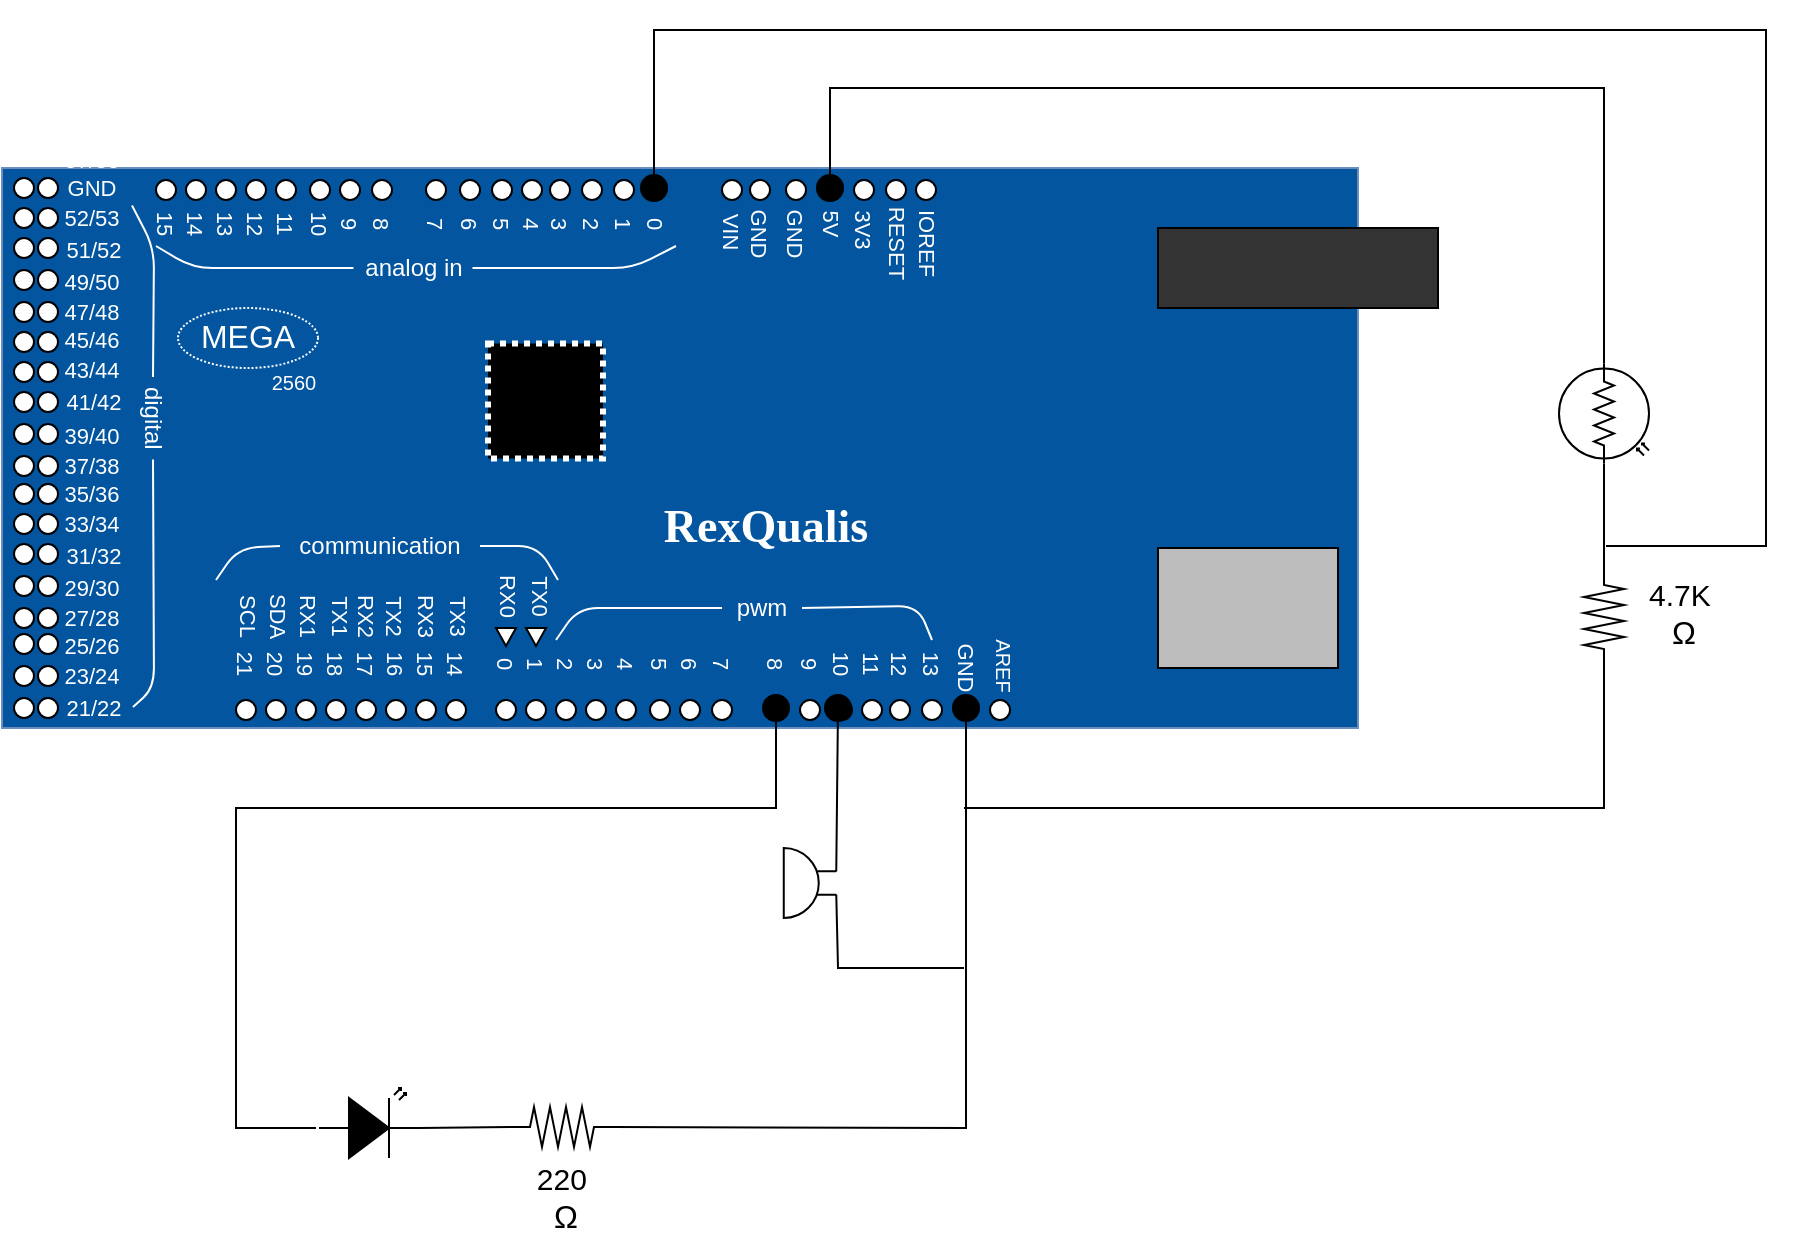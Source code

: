<mxfile version="12.6.5" type="device"><diagram name="Page-1" id="7e0a89b8-554c-2b80-1dc8-d5c74ca68de4"><mxGraphModel dx="1355" dy="1675" grid="1" gridSize="10" guides="1" tooltips="1" connect="1" arrows="1" fold="1" page="1" pageScale="1" pageWidth="1100" pageHeight="850" background="#ffffff" math="0" shadow="0"><root><mxCell id="0"/><mxCell id="1" parent="0"/><mxCell id="HbX-zlZQW4cHkhJX92zw-1" value="" style="rounded=0;whiteSpace=wrap;html=1;fillColor=#02559E;strokeColor=#6c8ebf;movable=1;connectable=0;" parent="1" vertex="1"><mxGeometry x="159" y="80" width="678" height="280" as="geometry"/></mxCell><mxCell id="HbX-zlZQW4cHkhJX92zw-2" value="" style="rounded=0;whiteSpace=wrap;html=1;fillColor=#BDBDBD;" parent="1" vertex="1"><mxGeometry x="737" y="270" width="90" height="60" as="geometry"/></mxCell><mxCell id="HbX-zlZQW4cHkhJX92zw-3" value="" style="rounded=0;whiteSpace=wrap;html=1;fillColor=#333333;" parent="1" vertex="1"><mxGeometry x="737" y="110" width="140" height="40" as="geometry"/></mxCell><mxCell id="HbX-zlZQW4cHkhJX92zw-4" value="" style="ellipse;whiteSpace=wrap;html=1;resizable=0;connectable=0;" parent="1" vertex="1"><mxGeometry x="653" y="346" width="10" height="10" as="geometry"/></mxCell><mxCell id="HbX-zlZQW4cHkhJX92zw-18" value="pwm" style="text;html=1;strokeColor=none;fillColor=none;align=center;verticalAlign=middle;whiteSpace=wrap;rounded=0;fontColor=#FFFFFF;" parent="1" vertex="1"><mxGeometry x="519" y="290" width="40" height="20" as="geometry"/></mxCell><mxCell id="HbX-zlZQW4cHkhJX92zw-19" value="AREF" style="text;html=1;strokeColor=none;fillColor=none;align=center;verticalAlign=middle;whiteSpace=wrap;rounded=0;fontColor=#FFFFFF;fontSize=10;rotation=90;resizable=0;" parent="1" vertex="1"><mxGeometry x="640" y="319" width="40" height="20" as="geometry"/></mxCell><mxCell id="HbX-zlZQW4cHkhJX92zw-13" value="" style="ellipse;whiteSpace=wrap;html=1;resizable=0;connectable=0;" parent="1" vertex="1"><mxGeometry x="636" y="346" width="10" height="10" as="geometry"/></mxCell><mxCell id="HbX-zlZQW4cHkhJX92zw-20" value="GND" style="text;html=1;strokeColor=none;fillColor=none;align=center;verticalAlign=middle;whiteSpace=wrap;rounded=0;fontColor=#FFFFFF;fontSize=11;rotation=90;resizable=0;" parent="1" vertex="1"><mxGeometry x="621" y="320" width="40" height="20" as="geometry"/></mxCell><mxCell id="HbX-zlZQW4cHkhJX92zw-14" value="" style="ellipse;whiteSpace=wrap;html=1;resizable=0;connectable=0;" parent="1" vertex="1"><mxGeometry x="619" y="346" width="10" height="10" as="geometry"/></mxCell><mxCell id="HbX-zlZQW4cHkhJX92zw-21" value="13" style="text;html=1;strokeColor=none;fillColor=none;align=center;verticalAlign=middle;whiteSpace=wrap;rounded=0;fontColor=#FFFFFF;fontSize=11;rotation=90;resizable=0;" parent="1" vertex="1"><mxGeometry x="612.5" y="317.5" width="23" height="20" as="geometry"/></mxCell><mxCell id="HbX-zlZQW4cHkhJX92zw-72" value="" style="ellipse;whiteSpace=wrap;html=1;resizable=0;connectable=0;" parent="1" vertex="1"><mxGeometry x="603" y="346" width="10" height="10" as="geometry"/></mxCell><mxCell id="HbX-zlZQW4cHkhJX92zw-73" value="12" style="text;html=1;strokeColor=none;fillColor=none;align=center;verticalAlign=middle;whiteSpace=wrap;rounded=0;fontColor=#FFFFFF;fontSize=11;rotation=90;resizable=0;" parent="1" vertex="1"><mxGeometry x="596.5" y="317.5" width="23" height="20" as="geometry"/></mxCell><mxCell id="HbX-zlZQW4cHkhJX92zw-74" value="" style="ellipse;whiteSpace=wrap;html=1;resizable=0;connectable=0;" parent="1" vertex="1"><mxGeometry x="589" y="346" width="10" height="10" as="geometry"/></mxCell><mxCell id="HbX-zlZQW4cHkhJX92zw-75" value="11" style="text;html=1;strokeColor=none;fillColor=none;align=center;verticalAlign=middle;whiteSpace=wrap;rounded=0;fontColor=#FFFFFF;fontSize=11;rotation=90;resizable=0;" parent="1" vertex="1"><mxGeometry x="582.5" y="317.5" width="23" height="20" as="geometry"/></mxCell><mxCell id="HbX-zlZQW4cHkhJX92zw-76" value="" style="ellipse;whiteSpace=wrap;html=1;resizable=0;connectable=0;" parent="1" vertex="1"><mxGeometry x="574" y="346" width="10" height="10" as="geometry"/></mxCell><mxCell id="HbX-zlZQW4cHkhJX92zw-77" value="10" style="text;html=1;strokeColor=none;fillColor=none;align=center;verticalAlign=middle;whiteSpace=wrap;rounded=0;fontColor=#FFFFFF;fontSize=11;rotation=90;resizable=0;" parent="1" vertex="1"><mxGeometry x="567.5" y="317.5" width="23" height="20" as="geometry"/></mxCell><mxCell id="HbX-zlZQW4cHkhJX92zw-78" value="" style="ellipse;whiteSpace=wrap;html=1;resizable=0;connectable=0;" parent="1" vertex="1"><mxGeometry x="558" y="346" width="10" height="10" as="geometry"/></mxCell><mxCell id="HbX-zlZQW4cHkhJX92zw-79" value="9" style="text;html=1;strokeColor=none;fillColor=none;align=center;verticalAlign=middle;whiteSpace=wrap;rounded=0;fontColor=#FFFFFF;fontSize=11;rotation=90;resizable=0;" parent="1" vertex="1"><mxGeometry x="551.5" y="317.5" width="23" height="20" as="geometry"/></mxCell><mxCell id="HbX-zlZQW4cHkhJX92zw-80" value="" style="ellipse;whiteSpace=wrap;html=1;resizable=0;connectable=0;" parent="1" vertex="1"><mxGeometry x="541" y="346" width="10" height="10" as="geometry"/></mxCell><mxCell id="HbX-zlZQW4cHkhJX92zw-81" value="8" style="text;html=1;strokeColor=none;fillColor=none;align=center;verticalAlign=middle;whiteSpace=wrap;rounded=0;fontColor=#FFFFFF;fontSize=11;rotation=90;resizable=0;" parent="1" vertex="1"><mxGeometry x="534.5" y="317.5" width="23" height="20" as="geometry"/></mxCell><mxCell id="HbX-zlZQW4cHkhJX92zw-82" value="" style="ellipse;whiteSpace=wrap;html=1;resizable=0;connectable=0;" parent="1" vertex="1"><mxGeometry x="514" y="346" width="10" height="10" as="geometry"/></mxCell><mxCell id="HbX-zlZQW4cHkhJX92zw-83" value="7" style="text;html=1;strokeColor=none;fillColor=none;align=center;verticalAlign=middle;whiteSpace=wrap;rounded=0;fontColor=#FFFFFF;fontSize=11;rotation=90;resizable=0;" parent="1" vertex="1"><mxGeometry x="507.5" y="317.5" width="23" height="20" as="geometry"/></mxCell><mxCell id="HbX-zlZQW4cHkhJX92zw-84" value="" style="ellipse;whiteSpace=wrap;html=1;resizable=0;connectable=0;" parent="1" vertex="1"><mxGeometry x="498" y="346" width="10" height="10" as="geometry"/></mxCell><mxCell id="HbX-zlZQW4cHkhJX92zw-85" value="6" style="text;html=1;strokeColor=none;fillColor=none;align=center;verticalAlign=middle;whiteSpace=wrap;rounded=0;fontColor=#FFFFFF;fontSize=11;rotation=90;resizable=0;" parent="1" vertex="1"><mxGeometry x="491.5" y="317.5" width="23" height="20" as="geometry"/></mxCell><mxCell id="HbX-zlZQW4cHkhJX92zw-86" value="" style="ellipse;whiteSpace=wrap;html=1;resizable=0;connectable=0;" parent="1" vertex="1"><mxGeometry x="483" y="346" width="10" height="10" as="geometry"/></mxCell><mxCell id="HbX-zlZQW4cHkhJX92zw-87" value="5" style="text;html=1;strokeColor=none;fillColor=none;align=center;verticalAlign=middle;whiteSpace=wrap;rounded=0;fontColor=#FFFFFF;fontSize=11;rotation=90;resizable=0;" parent="1" vertex="1"><mxGeometry x="476.5" y="317.5" width="23" height="20" as="geometry"/></mxCell><mxCell id="HbX-zlZQW4cHkhJX92zw-88" value="" style="ellipse;whiteSpace=wrap;html=1;resizable=0;connectable=0;" parent="1" vertex="1"><mxGeometry x="466" y="346" width="10" height="10" as="geometry"/></mxCell><mxCell id="HbX-zlZQW4cHkhJX92zw-89" value="4" style="text;html=1;strokeColor=none;fillColor=none;align=center;verticalAlign=middle;whiteSpace=wrap;rounded=0;fontColor=#FFFFFF;fontSize=11;rotation=90;resizable=0;" parent="1" vertex="1"><mxGeometry x="459.5" y="317.5" width="23" height="20" as="geometry"/></mxCell><mxCell id="HbX-zlZQW4cHkhJX92zw-90" value="" style="ellipse;whiteSpace=wrap;html=1;resizable=0;connectable=0;" parent="1" vertex="1"><mxGeometry x="451" y="346" width="10" height="10" as="geometry"/></mxCell><mxCell id="HbX-zlZQW4cHkhJX92zw-91" value="3" style="text;html=1;strokeColor=none;fillColor=none;align=center;verticalAlign=middle;whiteSpace=wrap;rounded=0;fontColor=#FFFFFF;fontSize=11;rotation=90;resizable=0;" parent="1" vertex="1"><mxGeometry x="444.5" y="317.5" width="23" height="20" as="geometry"/></mxCell><mxCell id="HbX-zlZQW4cHkhJX92zw-92" value="" style="ellipse;whiteSpace=wrap;html=1;resizable=0;connectable=0;" parent="1" vertex="1"><mxGeometry x="436" y="346" width="10" height="10" as="geometry"/></mxCell><mxCell id="HbX-zlZQW4cHkhJX92zw-93" value="2" style="text;html=1;strokeColor=none;fillColor=none;align=center;verticalAlign=middle;whiteSpace=wrap;rounded=0;fontColor=#FFFFFF;fontSize=11;rotation=90;resizable=0;" parent="1" vertex="1"><mxGeometry x="429.5" y="317.5" width="23" height="20" as="geometry"/></mxCell><mxCell id="HbX-zlZQW4cHkhJX92zw-94" value="" style="ellipse;whiteSpace=wrap;html=1;resizable=0;connectable=0;" parent="1" vertex="1"><mxGeometry x="421" y="346" width="10" height="10" as="geometry"/></mxCell><mxCell id="HbX-zlZQW4cHkhJX92zw-95" value="1" style="text;html=1;strokeColor=none;fillColor=none;align=center;verticalAlign=middle;whiteSpace=wrap;rounded=0;fontColor=#FFFFFF;fontSize=11;rotation=90;resizable=0;" parent="1" vertex="1"><mxGeometry x="414.5" y="317.5" width="23" height="20" as="geometry"/></mxCell><mxCell id="HbX-zlZQW4cHkhJX92zw-96" value="" style="ellipse;whiteSpace=wrap;html=1;resizable=0;connectable=0;" parent="1" vertex="1"><mxGeometry x="406" y="346" width="10" height="10" as="geometry"/></mxCell><mxCell id="HbX-zlZQW4cHkhJX92zw-97" value="0" style="text;html=1;strokeColor=none;fillColor=none;align=center;verticalAlign=middle;whiteSpace=wrap;rounded=0;fontColor=#FFFFFF;fontSize=11;rotation=90;resizable=0;" parent="1" vertex="1"><mxGeometry x="399.5" y="317.5" width="23" height="20" as="geometry"/></mxCell><mxCell id="HbX-zlZQW4cHkhJX92zw-98" value="" style="ellipse;whiteSpace=wrap;html=1;resizable=0;connectable=0;" parent="1" vertex="1"><mxGeometry x="381" y="346" width="10" height="10" as="geometry"/></mxCell><mxCell id="HbX-zlZQW4cHkhJX92zw-99" value="14" style="text;html=1;strokeColor=none;fillColor=none;align=center;verticalAlign=middle;whiteSpace=wrap;rounded=0;fontColor=#FFFFFF;fontSize=11;rotation=90;resizable=0;" parent="1" vertex="1"><mxGeometry x="374.5" y="317.5" width="23" height="20" as="geometry"/></mxCell><mxCell id="HbX-zlZQW4cHkhJX92zw-100" value="" style="ellipse;whiteSpace=wrap;html=1;resizable=0;connectable=0;" parent="1" vertex="1"><mxGeometry x="366" y="346" width="10" height="10" as="geometry"/></mxCell><mxCell id="HbX-zlZQW4cHkhJX92zw-101" value="15" style="text;html=1;strokeColor=none;fillColor=none;align=center;verticalAlign=middle;whiteSpace=wrap;rounded=0;fontColor=#FFFFFF;fontSize=11;rotation=90;resizable=0;" parent="1" vertex="1"><mxGeometry x="359.5" y="317.5" width="23" height="20" as="geometry"/></mxCell><mxCell id="HbX-zlZQW4cHkhJX92zw-102" value="" style="ellipse;whiteSpace=wrap;html=1;resizable=0;connectable=0;" parent="1" vertex="1"><mxGeometry x="351" y="346" width="10" height="10" as="geometry"/></mxCell><mxCell id="HbX-zlZQW4cHkhJX92zw-103" value="16" style="text;html=1;strokeColor=none;fillColor=none;align=center;verticalAlign=middle;whiteSpace=wrap;rounded=0;fontColor=#FFFFFF;fontSize=11;rotation=90;resizable=0;" parent="1" vertex="1"><mxGeometry x="344.5" y="317.5" width="23" height="20" as="geometry"/></mxCell><mxCell id="HbX-zlZQW4cHkhJX92zw-104" value="" style="ellipse;whiteSpace=wrap;html=1;resizable=0;connectable=0;" parent="1" vertex="1"><mxGeometry x="336" y="346" width="10" height="10" as="geometry"/></mxCell><mxCell id="HbX-zlZQW4cHkhJX92zw-105" value="17" style="text;html=1;strokeColor=none;fillColor=none;align=center;verticalAlign=middle;whiteSpace=wrap;rounded=0;fontColor=#FFFFFF;fontSize=11;rotation=90;resizable=0;" parent="1" vertex="1"><mxGeometry x="329.5" y="317.5" width="23" height="20" as="geometry"/></mxCell><mxCell id="HbX-zlZQW4cHkhJX92zw-106" value="" style="ellipse;whiteSpace=wrap;html=1;resizable=0;connectable=0;" parent="1" vertex="1"><mxGeometry x="321" y="346" width="10" height="10" as="geometry"/></mxCell><mxCell id="HbX-zlZQW4cHkhJX92zw-107" value="18" style="text;html=1;strokeColor=none;fillColor=none;align=center;verticalAlign=middle;whiteSpace=wrap;rounded=0;fontColor=#FFFFFF;fontSize=11;rotation=90;resizable=0;" parent="1" vertex="1"><mxGeometry x="314.5" y="317.5" width="23" height="20" as="geometry"/></mxCell><mxCell id="HbX-zlZQW4cHkhJX92zw-108" value="" style="ellipse;whiteSpace=wrap;html=1;resizable=0;connectable=0;" parent="1" vertex="1"><mxGeometry x="306" y="346" width="10" height="10" as="geometry"/></mxCell><mxCell id="HbX-zlZQW4cHkhJX92zw-109" value="19" style="text;html=1;strokeColor=none;fillColor=none;align=center;verticalAlign=middle;whiteSpace=wrap;rounded=0;fontColor=#FFFFFF;fontSize=11;rotation=90;resizable=0;" parent="1" vertex="1"><mxGeometry x="299.5" y="317.5" width="23" height="20" as="geometry"/></mxCell><mxCell id="HbX-zlZQW4cHkhJX92zw-110" value="" style="ellipse;whiteSpace=wrap;html=1;resizable=0;connectable=0;" parent="1" vertex="1"><mxGeometry x="291" y="346" width="10" height="10" as="geometry"/></mxCell><mxCell id="HbX-zlZQW4cHkhJX92zw-111" value="20" style="text;html=1;strokeColor=none;fillColor=none;align=center;verticalAlign=middle;whiteSpace=wrap;rounded=0;fontColor=#FFFFFF;fontSize=11;rotation=90;resizable=0;" parent="1" vertex="1"><mxGeometry x="284.5" y="317.5" width="23" height="20" as="geometry"/></mxCell><mxCell id="HbX-zlZQW4cHkhJX92zw-112" value="" style="ellipse;whiteSpace=wrap;html=1;resizable=0;connectable=0;" parent="1" vertex="1"><mxGeometry x="276" y="346" width="10" height="10" as="geometry"/></mxCell><mxCell id="HbX-zlZQW4cHkhJX92zw-113" value="21" style="text;html=1;strokeColor=none;fillColor=none;align=center;verticalAlign=middle;whiteSpace=wrap;rounded=0;fontColor=#FFFFFF;fontSize=11;rotation=90;resizable=0;" parent="1" vertex="1"><mxGeometry x="269.5" y="317.5" width="23" height="20" as="geometry"/></mxCell><mxCell id="HbX-zlZQW4cHkhJX92zw-114" value="" style="ellipse;whiteSpace=wrap;html=1;resizable=0;connectable=0;" parent="1" vertex="1"><mxGeometry x="165" y="300" width="10" height="10" as="geometry"/></mxCell><mxCell id="HbX-zlZQW4cHkhJX92zw-115" value="21/22" style="text;html=1;strokeColor=none;fillColor=none;align=center;verticalAlign=middle;whiteSpace=wrap;rounded=0;fontColor=#FFFFFF;fontSize=11;rotation=0;resizable=1;" parent="1" vertex="1"><mxGeometry x="184.5" y="339.5" width="40" height="20" as="geometry"/></mxCell><mxCell id="HbX-zlZQW4cHkhJX92zw-116" value="" style="ellipse;whiteSpace=wrap;html=1;resizable=0;connectable=0;" parent="1" vertex="1"><mxGeometry x="165" y="284" width="10" height="10" as="geometry"/></mxCell><mxCell id="HbX-zlZQW4cHkhJX92zw-117" value="23/24" style="text;html=1;strokeColor=none;fillColor=none;align=center;verticalAlign=middle;whiteSpace=wrap;rounded=0;fontColor=#FFFFFF;fontSize=11;rotation=0;resizable=0;direction=north;" parent="1" vertex="1"><mxGeometry x="184" y="322" width="40" height="23" as="geometry"/></mxCell><mxCell id="HbX-zlZQW4cHkhJX92zw-118" value="" style="ellipse;whiteSpace=wrap;html=1;resizable=0;connectable=0;" parent="1" vertex="1"><mxGeometry x="165" y="268" width="10" height="10" as="geometry"/></mxCell><mxCell id="HbX-zlZQW4cHkhJX92zw-119" value="25/26" style="text;html=1;strokeColor=none;fillColor=none;align=center;verticalAlign=middle;whiteSpace=wrap;rounded=0;fontColor=#FFFFFF;fontSize=11;rotation=0;resizable=0;" parent="1" vertex="1"><mxGeometry x="183.5" y="308.5" width="40" height="20" as="geometry"/></mxCell><mxCell id="HbX-zlZQW4cHkhJX92zw-120" value="" style="ellipse;whiteSpace=wrap;html=1;resizable=0;connectable=0;" parent="1" vertex="1"><mxGeometry x="165" y="253" width="10" height="10" as="geometry"/></mxCell><mxCell id="HbX-zlZQW4cHkhJX92zw-121" value="27/28" style="text;html=1;strokeColor=none;fillColor=none;align=center;verticalAlign=middle;whiteSpace=wrap;rounded=0;fontColor=#FFFFFF;fontSize=11;rotation=0;resizable=1;" parent="1" vertex="1"><mxGeometry x="183.5" y="294.5" width="40" height="20" as="geometry"/></mxCell><mxCell id="HbX-zlZQW4cHkhJX92zw-122" value="" style="ellipse;whiteSpace=wrap;html=1;resizable=0;connectable=0;" parent="1" vertex="1"><mxGeometry x="165" y="238" width="10" height="10" as="geometry"/></mxCell><mxCell id="HbX-zlZQW4cHkhJX92zw-123" value="29/30" style="text;html=1;strokeColor=none;fillColor=none;align=center;verticalAlign=middle;whiteSpace=wrap;rounded=0;fontColor=#FFFFFF;fontSize=11;rotation=0;resizable=0;" parent="1" vertex="1"><mxGeometry x="183.5" y="279.5" width="40" height="20" as="geometry"/></mxCell><mxCell id="HbX-zlZQW4cHkhJX92zw-126" value="" style="ellipse;whiteSpace=wrap;html=1;resizable=0;connectable=0;" parent="1" vertex="1"><mxGeometry x="177" y="300" width="10" height="10" as="geometry"/></mxCell><mxCell id="HbX-zlZQW4cHkhJX92zw-127" value="" style="ellipse;whiteSpace=wrap;html=1;resizable=0;connectable=0;" parent="1" vertex="1"><mxGeometry x="177" y="284" width="10" height="10" as="geometry"/></mxCell><mxCell id="HbX-zlZQW4cHkhJX92zw-128" value="" style="ellipse;whiteSpace=wrap;html=1;resizable=0;connectable=0;" parent="1" vertex="1"><mxGeometry x="177" y="268" width="10" height="10" as="geometry"/></mxCell><mxCell id="HbX-zlZQW4cHkhJX92zw-129" value="" style="ellipse;whiteSpace=wrap;html=1;resizable=0;connectable=0;" parent="1" vertex="1"><mxGeometry x="177" y="253" width="10" height="10" as="geometry"/></mxCell><mxCell id="HbX-zlZQW4cHkhJX92zw-130" value="" style="ellipse;whiteSpace=wrap;html=1;resizable=0;connectable=0;" parent="1" vertex="1"><mxGeometry x="177" y="238" width="10" height="10" as="geometry"/></mxCell><mxCell id="HbX-zlZQW4cHkhJX92zw-131" value="" style="ellipse;whiteSpace=wrap;html=1;resizable=0;connectable=0;" parent="1" vertex="1"><mxGeometry x="165" y="224" width="10" height="10" as="geometry"/></mxCell><mxCell id="HbX-zlZQW4cHkhJX92zw-132" value="" style="ellipse;whiteSpace=wrap;html=1;resizable=0;connectable=0;" parent="1" vertex="1"><mxGeometry x="165" y="208" width="10" height="10" as="geometry"/></mxCell><mxCell id="HbX-zlZQW4cHkhJX92zw-133" value="" style="ellipse;whiteSpace=wrap;html=1;resizable=0;connectable=0;" parent="1" vertex="1"><mxGeometry x="165" y="192" width="10" height="10" as="geometry"/></mxCell><mxCell id="HbX-zlZQW4cHkhJX92zw-134" value="" style="ellipse;whiteSpace=wrap;html=1;resizable=0;connectable=0;" parent="1" vertex="1"><mxGeometry x="165" y="177" width="10" height="10" as="geometry"/></mxCell><mxCell id="HbX-zlZQW4cHkhJX92zw-135" value="" style="ellipse;whiteSpace=wrap;html=1;resizable=0;connectable=0;" parent="1" vertex="1"><mxGeometry x="165" y="162" width="10" height="10" as="geometry"/></mxCell><mxCell id="HbX-zlZQW4cHkhJX92zw-136" value="" style="ellipse;whiteSpace=wrap;html=1;resizable=0;connectable=0;" parent="1" vertex="1"><mxGeometry x="177" y="224" width="10" height="10" as="geometry"/></mxCell><mxCell id="HbX-zlZQW4cHkhJX92zw-137" value="" style="ellipse;whiteSpace=wrap;html=1;resizable=0;connectable=0;" parent="1" vertex="1"><mxGeometry x="177" y="208" width="10" height="10" as="geometry"/></mxCell><mxCell id="HbX-zlZQW4cHkhJX92zw-138" value="" style="ellipse;whiteSpace=wrap;html=1;resizable=0;connectable=0;" parent="1" vertex="1"><mxGeometry x="177" y="192" width="10" height="10" as="geometry"/></mxCell><mxCell id="HbX-zlZQW4cHkhJX92zw-139" value="" style="ellipse;whiteSpace=wrap;html=1;resizable=0;connectable=0;" parent="1" vertex="1"><mxGeometry x="177" y="177" width="10" height="10" as="geometry"/></mxCell><mxCell id="HbX-zlZQW4cHkhJX92zw-140" value="" style="ellipse;whiteSpace=wrap;html=1;resizable=0;connectable=0;" parent="1" vertex="1"><mxGeometry x="177" y="162" width="10" height="10" as="geometry"/></mxCell><mxCell id="HbX-zlZQW4cHkhJX92zw-141" value="" style="ellipse;whiteSpace=wrap;html=1;resizable=0;connectable=0;" parent="1" vertex="1"><mxGeometry x="165" y="147" width="10" height="10" as="geometry"/></mxCell><mxCell id="HbX-zlZQW4cHkhJX92zw-142" value="" style="ellipse;whiteSpace=wrap;html=1;resizable=0;connectable=0;" parent="1" vertex="1"><mxGeometry x="165" y="131" width="10" height="10" as="geometry"/></mxCell><mxCell id="HbX-zlZQW4cHkhJX92zw-143" value="" style="ellipse;whiteSpace=wrap;html=1;resizable=0;connectable=0;" parent="1" vertex="1"><mxGeometry x="165" y="115" width="10" height="10" as="geometry"/></mxCell><mxCell id="HbX-zlZQW4cHkhJX92zw-144" value="" style="ellipse;whiteSpace=wrap;html=1;resizable=0;connectable=0;" parent="1" vertex="1"><mxGeometry x="165" y="100" width="10" height="10" as="geometry"/></mxCell><mxCell id="HbX-zlZQW4cHkhJX92zw-145" value="" style="ellipse;whiteSpace=wrap;html=1;resizable=0;connectable=0;" parent="1" vertex="1"><mxGeometry x="165" y="85" width="10" height="10" as="geometry"/></mxCell><mxCell id="HbX-zlZQW4cHkhJX92zw-146" value="" style="ellipse;whiteSpace=wrap;html=1;resizable=0;connectable=0;" parent="1" vertex="1"><mxGeometry x="177" y="147" width="10" height="10" as="geometry"/></mxCell><mxCell id="HbX-zlZQW4cHkhJX92zw-147" value="" style="ellipse;whiteSpace=wrap;html=1;resizable=0;connectable=0;" parent="1" vertex="1"><mxGeometry x="177" y="131" width="10" height="10" as="geometry"/></mxCell><mxCell id="HbX-zlZQW4cHkhJX92zw-148" value="" style="ellipse;whiteSpace=wrap;html=1;resizable=0;connectable=0;" parent="1" vertex="1"><mxGeometry x="177" y="115" width="10" height="10" as="geometry"/></mxCell><mxCell id="HbX-zlZQW4cHkhJX92zw-149" value="" style="ellipse;whiteSpace=wrap;html=1;resizable=0;connectable=0;" parent="1" vertex="1"><mxGeometry x="177" y="100" width="10" height="10" as="geometry"/></mxCell><mxCell id="HbX-zlZQW4cHkhJX92zw-150" value="" style="ellipse;whiteSpace=wrap;html=1;resizable=0;connectable=0;" parent="1" vertex="1"><mxGeometry x="177" y="85" width="10" height="10" as="geometry"/></mxCell><mxCell id="HbX-zlZQW4cHkhJX92zw-151" value="" style="ellipse;whiteSpace=wrap;html=1;resizable=0;connectable=0;" parent="1" vertex="1"><mxGeometry x="165" y="345" width="10" height="10" as="geometry"/></mxCell><mxCell id="HbX-zlZQW4cHkhJX92zw-152" value="" style="ellipse;whiteSpace=wrap;html=1;resizable=0;connectable=0;" parent="1" vertex="1"><mxGeometry x="165" y="329" width="10" height="10" as="geometry"/></mxCell><mxCell id="HbX-zlZQW4cHkhJX92zw-153" value="" style="ellipse;whiteSpace=wrap;html=1;resizable=0;connectable=0;" parent="1" vertex="1"><mxGeometry x="165" y="313" width="10" height="10" as="geometry"/></mxCell><mxCell id="HbX-zlZQW4cHkhJX92zw-154" value="" style="ellipse;whiteSpace=wrap;html=1;resizable=0;connectable=0;" parent="1" vertex="1"><mxGeometry x="177" y="345" width="10" height="10" as="geometry"/></mxCell><mxCell id="HbX-zlZQW4cHkhJX92zw-155" value="" style="ellipse;whiteSpace=wrap;html=1;resizable=0;connectable=0;" parent="1" vertex="1"><mxGeometry x="177" y="329" width="10" height="10" as="geometry"/></mxCell><mxCell id="HbX-zlZQW4cHkhJX92zw-156" value="" style="ellipse;whiteSpace=wrap;html=1;resizable=0;connectable=0;" parent="1" vertex="1"><mxGeometry x="177" y="313" width="10" height="10" as="geometry"/></mxCell><mxCell id="HbX-zlZQW4cHkhJX92zw-157" value="31/32" style="text;html=1;strokeColor=none;fillColor=none;align=center;verticalAlign=middle;whiteSpace=wrap;rounded=0;fontColor=#FFFFFF;fontSize=11;rotation=0;resizable=1;" parent="1" vertex="1"><mxGeometry x="184.5" y="263.5" width="40" height="20" as="geometry"/></mxCell><mxCell id="HbX-zlZQW4cHkhJX92zw-158" value="33/34" style="text;html=1;strokeColor=none;fillColor=none;align=center;verticalAlign=middle;whiteSpace=wrap;rounded=0;fontColor=#FFFFFF;fontSize=11;rotation=0;resizable=0;direction=north;" parent="1" vertex="1"><mxGeometry x="184" y="246" width="40" height="23" as="geometry"/></mxCell><mxCell id="HbX-zlZQW4cHkhJX92zw-159" value="35/36" style="text;html=1;strokeColor=none;fillColor=none;align=center;verticalAlign=middle;whiteSpace=wrap;rounded=0;fontColor=#FFFFFF;fontSize=11;rotation=0;resizable=0;" parent="1" vertex="1"><mxGeometry x="183.5" y="232.5" width="40" height="20" as="geometry"/></mxCell><mxCell id="HbX-zlZQW4cHkhJX92zw-160" value="37/38" style="text;html=1;strokeColor=none;fillColor=none;align=center;verticalAlign=middle;whiteSpace=wrap;rounded=0;fontColor=#FFFFFF;fontSize=11;rotation=0;resizable=1;" parent="1" vertex="1"><mxGeometry x="183.5" y="218.5" width="40" height="20" as="geometry"/></mxCell><mxCell id="HbX-zlZQW4cHkhJX92zw-161" value="39/40" style="text;html=1;strokeColor=none;fillColor=none;align=center;verticalAlign=middle;whiteSpace=wrap;rounded=0;fontColor=#FFFFFF;fontSize=11;rotation=0;resizable=0;" parent="1" vertex="1"><mxGeometry x="183.5" y="203.5" width="40" height="20" as="geometry"/></mxCell><mxCell id="HbX-zlZQW4cHkhJX92zw-162" value="41/42" style="text;html=1;strokeColor=none;fillColor=none;align=center;verticalAlign=middle;whiteSpace=wrap;rounded=0;fontColor=#FFFFFF;fontSize=11;rotation=0;resizable=1;" parent="1" vertex="1"><mxGeometry x="184.5" y="186.5" width="40" height="20" as="geometry"/></mxCell><mxCell id="HbX-zlZQW4cHkhJX92zw-163" value="43/44" style="text;html=1;strokeColor=none;fillColor=none;align=center;verticalAlign=middle;whiteSpace=wrap;rounded=0;fontColor=#FFFFFF;fontSize=11;rotation=0;resizable=0;direction=north;" parent="1" vertex="1"><mxGeometry x="184" y="169" width="40" height="23" as="geometry"/></mxCell><mxCell id="HbX-zlZQW4cHkhJX92zw-164" value="45/46" style="text;html=1;strokeColor=none;fillColor=none;align=center;verticalAlign=middle;whiteSpace=wrap;rounded=0;fontColor=#FFFFFF;fontSize=11;rotation=0;resizable=0;" parent="1" vertex="1"><mxGeometry x="183.5" y="155.5" width="40" height="20" as="geometry"/></mxCell><mxCell id="HbX-zlZQW4cHkhJX92zw-165" value="47/48" style="text;html=1;strokeColor=none;fillColor=none;align=center;verticalAlign=middle;whiteSpace=wrap;rounded=0;fontColor=#FFFFFF;fontSize=11;rotation=0;resizable=1;" parent="1" vertex="1"><mxGeometry x="183.5" y="141.5" width="40" height="20" as="geometry"/></mxCell><mxCell id="HbX-zlZQW4cHkhJX92zw-166" value="49/50" style="text;html=1;strokeColor=none;fillColor=none;align=center;verticalAlign=middle;whiteSpace=wrap;rounded=0;fontColor=#FFFFFF;fontSize=11;rotation=0;resizable=0;" parent="1" vertex="1"><mxGeometry x="183.5" y="126.5" width="40" height="20" as="geometry"/></mxCell><mxCell id="HbX-zlZQW4cHkhJX92zw-167" value="51/52" style="text;html=1;strokeColor=none;fillColor=none;align=center;verticalAlign=middle;whiteSpace=wrap;rounded=0;fontColor=#FFFFFF;fontSize=11;rotation=0;resizable=1;" parent="1" vertex="1"><mxGeometry x="184.5" y="110.5" width="40" height="20" as="geometry"/></mxCell><mxCell id="HbX-zlZQW4cHkhJX92zw-168" value="52/53" style="text;html=1;strokeColor=none;fillColor=none;align=center;verticalAlign=middle;whiteSpace=wrap;rounded=0;fontColor=#FFFFFF;fontSize=11;rotation=0;resizable=0;direction=north;" parent="1" vertex="1"><mxGeometry x="184" y="93" width="40" height="23" as="geometry"/></mxCell><mxCell id="HbX-zlZQW4cHkhJX92zw-169" value="GND" style="text;html=1;strokeColor=none;fillColor=none;align=center;verticalAlign=middle;whiteSpace=wrap;rounded=0;fontColor=#FFFFFF;fontSize=11;rotation=0;resizable=0;" parent="1" vertex="1"><mxGeometry x="183.5" y="79.5" width="40" height="20" as="geometry"/></mxCell><mxCell id="HbX-zlZQW4cHkhJX92zw-170" value="37/38" style="text;html=1;strokeColor=none;fillColor=none;align=center;verticalAlign=middle;whiteSpace=wrap;rounded=0;fontColor=#FFFFFF;fontSize=11;rotation=0;resizable=1;" parent="1" vertex="1"><mxGeometry x="183.5" y="65.5" width="40" height="20" as="geometry"/></mxCell><mxCell id="HbX-zlZQW4cHkhJX92zw-172" value="" style="ellipse;whiteSpace=wrap;html=1;resizable=0;connectable=0;" parent="1" vertex="1"><mxGeometry x="449" y="86" width="10" height="10" as="geometry"/></mxCell><mxCell id="HbX-zlZQW4cHkhJX92zw-173" value="2" style="text;html=1;strokeColor=none;fillColor=none;align=center;verticalAlign=middle;whiteSpace=wrap;rounded=0;fontColor=#FFFFFF;fontSize=11;rotation=90;resizable=0;connectable=0;" parent="1" vertex="1"><mxGeometry x="442.5" y="97.5" width="23" height="20" as="geometry"/></mxCell><mxCell id="HbX-zlZQW4cHkhJX92zw-174" value="" style="ellipse;whiteSpace=wrap;html=1;resizable=0;connectable=0;" parent="1" vertex="1"><mxGeometry x="433" y="86" width="10" height="10" as="geometry"/></mxCell><mxCell id="HbX-zlZQW4cHkhJX92zw-175" value="3" style="text;html=1;strokeColor=none;fillColor=none;align=center;verticalAlign=middle;whiteSpace=wrap;rounded=0;fontColor=#FFFFFF;fontSize=11;rotation=90;resizable=0;connectable=0;" parent="1" vertex="1"><mxGeometry x="426.5" y="97.5" width="23" height="20" as="geometry"/></mxCell><mxCell id="HbX-zlZQW4cHkhJX92zw-176" value="" style="ellipse;whiteSpace=wrap;html=1;resizable=0;connectable=0;" parent="1" vertex="1"><mxGeometry x="419" y="86" width="10" height="10" as="geometry"/></mxCell><mxCell id="HbX-zlZQW4cHkhJX92zw-177" value="4" style="text;html=1;strokeColor=none;fillColor=none;align=center;verticalAlign=middle;whiteSpace=wrap;rounded=0;fontColor=#FFFFFF;fontSize=11;rotation=90;resizable=0;connectable=0;" parent="1" vertex="1"><mxGeometry x="412.5" y="97.5" width="23" height="20" as="geometry"/></mxCell><mxCell id="HbX-zlZQW4cHkhJX92zw-178" value="" style="ellipse;whiteSpace=wrap;html=1;resizable=0;connectable=0;" parent="1" vertex="1"><mxGeometry x="404" y="86" width="10" height="10" as="geometry"/></mxCell><mxCell id="HbX-zlZQW4cHkhJX92zw-179" value="5" style="text;html=1;strokeColor=none;fillColor=none;align=center;verticalAlign=middle;whiteSpace=wrap;rounded=0;fontColor=#FFFFFF;fontSize=11;rotation=90;resizable=0;connectable=0;" parent="1" vertex="1"><mxGeometry x="397.5" y="97.5" width="23" height="20" as="geometry"/></mxCell><mxCell id="HbX-zlZQW4cHkhJX92zw-180" value="" style="ellipse;whiteSpace=wrap;html=1;resizable=0;connectable=0;" parent="1" vertex="1"><mxGeometry x="388" y="86" width="10" height="10" as="geometry"/></mxCell><mxCell id="HbX-zlZQW4cHkhJX92zw-181" value="6" style="text;html=1;strokeColor=none;fillColor=none;align=center;verticalAlign=middle;whiteSpace=wrap;rounded=0;fontColor=#FFFFFF;fontSize=11;rotation=90;resizable=0;connectable=0;" parent="1" vertex="1"><mxGeometry x="381.5" y="97.5" width="23" height="20" as="geometry"/></mxCell><mxCell id="HbX-zlZQW4cHkhJX92zw-182" value="" style="ellipse;whiteSpace=wrap;html=1;resizable=0;connectable=0;" parent="1" vertex="1"><mxGeometry x="371" y="86" width="10" height="10" as="geometry"/></mxCell><mxCell id="HbX-zlZQW4cHkhJX92zw-183" value="7" style="text;html=1;strokeColor=none;fillColor=none;align=center;verticalAlign=middle;whiteSpace=wrap;rounded=0;fontColor=#FFFFFF;fontSize=11;rotation=90;resizable=0;connectable=0;" parent="1" vertex="1"><mxGeometry x="364.5" y="97.5" width="23" height="20" as="geometry"/></mxCell><mxCell id="HbX-zlZQW4cHkhJX92zw-184" value="" style="ellipse;whiteSpace=wrap;html=1;resizable=0;connectable=0;" parent="1" vertex="1"><mxGeometry x="344" y="86" width="10" height="10" as="geometry"/></mxCell><mxCell id="HbX-zlZQW4cHkhJX92zw-185" value="8" style="text;html=1;strokeColor=none;fillColor=none;align=center;verticalAlign=middle;whiteSpace=wrap;rounded=0;fontColor=#FFFFFF;fontSize=11;rotation=90;resizable=0;connectable=0;" parent="1" vertex="1"><mxGeometry x="337.5" y="97.5" width="23" height="20" as="geometry"/></mxCell><mxCell id="HbX-zlZQW4cHkhJX92zw-186" value="" style="ellipse;whiteSpace=wrap;html=1;resizable=0;connectable=0;" parent="1" vertex="1"><mxGeometry x="328" y="86" width="10" height="10" as="geometry"/></mxCell><mxCell id="HbX-zlZQW4cHkhJX92zw-187" value="9" style="text;html=1;strokeColor=none;fillColor=none;align=center;verticalAlign=middle;whiteSpace=wrap;rounded=0;fontColor=#FFFFFF;fontSize=11;rotation=90;resizable=0;connectable=0;" parent="1" vertex="1"><mxGeometry x="321.5" y="97.5" width="23" height="20" as="geometry"/></mxCell><mxCell id="HbX-zlZQW4cHkhJX92zw-188" value="" style="ellipse;whiteSpace=wrap;html=1;resizable=0;connectable=0;" parent="1" vertex="1"><mxGeometry x="313" y="86" width="10" height="10" as="geometry"/></mxCell><mxCell id="HbX-zlZQW4cHkhJX92zw-189" value="10" style="text;html=1;strokeColor=none;fillColor=none;align=center;verticalAlign=middle;whiteSpace=wrap;rounded=0;fontColor=#FFFFFF;fontSize=11;rotation=90;resizable=0;connectable=0;" parent="1" vertex="1"><mxGeometry x="306.5" y="97.5" width="23" height="20" as="geometry"/></mxCell><mxCell id="HbX-zlZQW4cHkhJX92zw-190" value="" style="ellipse;whiteSpace=wrap;html=1;resizable=0;connectable=0;" parent="1" vertex="1"><mxGeometry x="296" y="86" width="10" height="10" as="geometry"/></mxCell><mxCell id="HbX-zlZQW4cHkhJX92zw-191" value="11" style="text;html=1;strokeColor=none;fillColor=none;align=center;verticalAlign=middle;whiteSpace=wrap;rounded=0;fontColor=#FFFFFF;fontSize=11;rotation=90;resizable=0;connectable=0;" parent="1" vertex="1"><mxGeometry x="289.5" y="97.5" width="23" height="20" as="geometry"/></mxCell><mxCell id="HbX-zlZQW4cHkhJX92zw-192" value="" style="ellipse;whiteSpace=wrap;html=1;resizable=0;connectable=0;" parent="1" vertex="1"><mxGeometry x="281" y="86" width="10" height="10" as="geometry"/></mxCell><mxCell id="HbX-zlZQW4cHkhJX92zw-193" value="12" style="text;html=1;strokeColor=none;fillColor=none;align=center;verticalAlign=middle;whiteSpace=wrap;rounded=0;fontColor=#FFFFFF;fontSize=11;rotation=90;resizable=0;connectable=0;" parent="1" vertex="1"><mxGeometry x="274.5" y="97.5" width="23" height="20" as="geometry"/></mxCell><mxCell id="HbX-zlZQW4cHkhJX92zw-194" value="" style="ellipse;whiteSpace=wrap;html=1;resizable=0;connectable=0;" parent="1" vertex="1"><mxGeometry x="266" y="86" width="10" height="10" as="geometry"/></mxCell><mxCell id="HbX-zlZQW4cHkhJX92zw-195" value="13" style="text;html=1;strokeColor=none;fillColor=none;align=center;verticalAlign=middle;whiteSpace=wrap;rounded=0;fontColor=#FFFFFF;fontSize=11;rotation=90;resizable=0;connectable=0;" parent="1" vertex="1"><mxGeometry x="259.5" y="97.5" width="23" height="20" as="geometry"/></mxCell><mxCell id="HbX-zlZQW4cHkhJX92zw-196" value="" style="ellipse;whiteSpace=wrap;html=1;resizable=0;connectable=0;" parent="1" vertex="1"><mxGeometry x="251" y="86" width="10" height="10" as="geometry"/></mxCell><mxCell id="HbX-zlZQW4cHkhJX92zw-197" value="14" style="text;html=1;strokeColor=none;fillColor=none;align=center;verticalAlign=middle;whiteSpace=wrap;rounded=0;fontColor=#FFFFFF;fontSize=11;rotation=90;resizable=0;connectable=0;" parent="1" vertex="1"><mxGeometry x="244.5" y="97.5" width="23" height="20" as="geometry"/></mxCell><mxCell id="HbX-zlZQW4cHkhJX92zw-198" value="" style="ellipse;whiteSpace=wrap;html=1;resizable=0;connectable=0;" parent="1" vertex="1"><mxGeometry x="236" y="86" width="10" height="10" as="geometry"/></mxCell><mxCell id="HbX-zlZQW4cHkhJX92zw-199" value="15" style="text;html=1;strokeColor=none;fillColor=none;align=center;verticalAlign=middle;whiteSpace=wrap;rounded=0;fontColor=#FFFFFF;fontSize=11;rotation=90;resizable=0;connectable=0;" parent="1" vertex="1"><mxGeometry x="229.5" y="97.5" width="23" height="20" as="geometry"/></mxCell><mxCell id="HbX-zlZQW4cHkhJX92zw-200" value="" style="ellipse;whiteSpace=wrap;html=1;resizable=0;connectable=0;" parent="1" vertex="1"><mxGeometry x="481" y="86" width="10" height="10" as="geometry"/></mxCell><mxCell id="HbX-zlZQW4cHkhJX92zw-201" value="0" style="text;html=1;strokeColor=none;fillColor=none;align=center;verticalAlign=middle;whiteSpace=wrap;rounded=0;fontColor=#FFFFFF;fontSize=11;rotation=90;resizable=0;connectable=0;" parent="1" vertex="1"><mxGeometry x="474.5" y="97.5" width="23" height="20" as="geometry"/></mxCell><mxCell id="HbX-zlZQW4cHkhJX92zw-202" value="" style="ellipse;whiteSpace=wrap;html=1;resizable=0;connectable=0;" parent="1" vertex="1"><mxGeometry x="465" y="86" width="10" height="10" as="geometry"/></mxCell><mxCell id="HbX-zlZQW4cHkhJX92zw-203" value="1" style="text;html=1;strokeColor=none;fillColor=none;align=center;verticalAlign=middle;whiteSpace=wrap;rounded=0;fontColor=#FFFFFF;fontSize=11;rotation=90;resizable=0;connectable=0;" parent="1" vertex="1"><mxGeometry x="458.5" y="97.5" width="23" height="20" as="geometry"/></mxCell><mxCell id="HbX-zlZQW4cHkhJX92zw-204" value="" style="endArrow=none;html=1;fontSize=10;fontColor=#FFFFFF;strokeColor=#FFFFFF;exitX=1;exitY=0.5;exitDx=0;exitDy=0;" parent="1" source="HbX-zlZQW4cHkhJX92zw-18" edge="1"><mxGeometry width="50" height="50" relative="1" as="geometry"><mxPoint x="603" y="298.5" as="sourcePoint"/><mxPoint x="624" y="316" as="targetPoint"/><Array as="points"><mxPoint x="617" y="299"/></Array></mxGeometry></mxCell><mxCell id="HbX-zlZQW4cHkhJX92zw-205" value="" style="endArrow=none;html=1;strokeColor=#FFFFFF;fontSize=10;fontColor=#FFFFFF;exitX=0;exitY=0;exitDx=0;exitDy=0;entryX=0;entryY=0.5;entryDx=0;entryDy=0;" parent="1" source="HbX-zlZQW4cHkhJX92zw-95" target="HbX-zlZQW4cHkhJX92zw-18" edge="1"><mxGeometry width="50" height="50" relative="1" as="geometry"><mxPoint x="497" y="320" as="sourcePoint"/><mxPoint x="477" y="298" as="targetPoint"/><Array as="points"><mxPoint x="447" y="300"/></Array></mxGeometry></mxCell><mxCell id="HbX-zlZQW4cHkhJX92zw-208" value="" style="triangle;whiteSpace=wrap;html=1;fontSize=10;rotation=90;" parent="1" vertex="1"><mxGeometry x="421.5" y="309.5" width="9" height="10" as="geometry"/></mxCell><mxCell id="HbX-zlZQW4cHkhJX92zw-209" value="" style="triangle;whiteSpace=wrap;html=1;fontSize=10;rotation=90;" parent="1" vertex="1"><mxGeometry x="406.5" y="309.5" width="9" height="10" as="geometry"/></mxCell><mxCell id="HbX-zlZQW4cHkhJX92zw-210" value="RX0" style="text;html=1;strokeColor=none;fillColor=none;align=center;verticalAlign=middle;whiteSpace=wrap;rounded=0;fontColor=#FFFFFF;fontSize=11;rotation=90;resizable=1;" parent="1" vertex="1"><mxGeometry x="394.25" y="284.25" width="34.5" height="20" as="geometry"/></mxCell><mxCell id="HbX-zlZQW4cHkhJX92zw-211" value="TX0" style="text;html=1;strokeColor=none;fillColor=none;align=center;verticalAlign=middle;whiteSpace=wrap;rounded=0;fontColor=#FFFFFF;fontSize=11;rotation=90;resizable=1;" parent="1" vertex="1"><mxGeometry x="410.25" y="284.25" width="34.5" height="20" as="geometry"/></mxCell><mxCell id="HbX-zlZQW4cHkhJX92zw-212" value="communication" style="text;html=1;strokeColor=none;fillColor=none;align=center;verticalAlign=middle;whiteSpace=wrap;rounded=0;fontColor=#FFFFFF;" parent="1" vertex="1"><mxGeometry x="298" y="259" width="100" height="20" as="geometry"/></mxCell><mxCell id="HbX-zlZQW4cHkhJX92zw-213" value="" style="endArrow=none;html=1;fontSize=10;fontColor=#FFFFFF;strokeColor=#FFFFFF;exitX=1;exitY=0.5;exitDx=0;exitDy=0;" parent="1" source="HbX-zlZQW4cHkhJX92zw-212" edge="1"><mxGeometry width="50" height="50" relative="1" as="geometry"><mxPoint x="433" y="268.5" as="sourcePoint"/><mxPoint x="437" y="286" as="targetPoint"/><Array as="points"><mxPoint x="427" y="269"/></Array></mxGeometry></mxCell><mxCell id="HbX-zlZQW4cHkhJX92zw-214" value="" style="endArrow=none;html=1;strokeColor=#FFFFFF;fontSize=10;fontColor=#FFFFFF;exitX=0;exitY=0;exitDx=0;exitDy=0;entryX=0;entryY=0.5;entryDx=0;entryDy=0;" parent="1" target="HbX-zlZQW4cHkhJX92zw-212" edge="1"><mxGeometry width="50" height="50" relative="1" as="geometry"><mxPoint x="266" y="286" as="sourcePoint"/><mxPoint x="307" y="268" as="targetPoint"/><Array as="points"><mxPoint x="277" y="270"/></Array></mxGeometry></mxCell><mxCell id="HbX-zlZQW4cHkhJX92zw-215" value="TX3" style="text;html=1;strokeColor=none;fillColor=none;align=center;verticalAlign=middle;whiteSpace=wrap;rounded=0;fontColor=#FFFFFF;fontSize=11;rotation=90;resizable=1;" parent="1" vertex="1"><mxGeometry x="369.25" y="294.25" width="34.5" height="20" as="geometry"/></mxCell><mxCell id="HbX-zlZQW4cHkhJX92zw-216" value="RX3" style="text;html=1;strokeColor=none;fillColor=none;align=center;verticalAlign=middle;whiteSpace=wrap;rounded=0;fontColor=#FFFFFF;fontSize=11;rotation=90;resizable=1;" parent="1" vertex="1"><mxGeometry x="353.25" y="294.25" width="34.5" height="20" as="geometry"/></mxCell><mxCell id="HbX-zlZQW4cHkhJX92zw-217" value="TX2" style="text;html=1;strokeColor=none;fillColor=none;align=center;verticalAlign=middle;whiteSpace=wrap;rounded=0;fontColor=#FFFFFF;fontSize=11;rotation=90;resizable=1;" parent="1" vertex="1"><mxGeometry x="337.25" y="294.25" width="34.5" height="20" as="geometry"/></mxCell><mxCell id="HbX-zlZQW4cHkhJX92zw-218" value="RX2" style="text;html=1;strokeColor=none;fillColor=none;align=center;verticalAlign=middle;whiteSpace=wrap;rounded=0;fontColor=#FFFFFF;fontSize=11;rotation=90;resizable=1;" parent="1" vertex="1"><mxGeometry x="323.25" y="294.25" width="34.5" height="20" as="geometry"/></mxCell><mxCell id="HbX-zlZQW4cHkhJX92zw-219" value="TX1" style="text;html=1;strokeColor=none;fillColor=none;align=center;verticalAlign=middle;whiteSpace=wrap;rounded=0;fontColor=#FFFFFF;fontSize=11;rotation=90;resizable=1;" parent="1" vertex="1"><mxGeometry x="310.25" y="294.25" width="34.5" height="20" as="geometry"/></mxCell><mxCell id="HbX-zlZQW4cHkhJX92zw-220" value="RX1" style="text;html=1;strokeColor=none;fillColor=none;align=center;verticalAlign=middle;whiteSpace=wrap;rounded=0;fontColor=#FFFFFF;fontSize=11;rotation=90;resizable=1;" parent="1" vertex="1"><mxGeometry x="294.25" y="294.25" width="34.5" height="20" as="geometry"/></mxCell><mxCell id="HbX-zlZQW4cHkhJX92zw-221" value="SDA" style="text;html=1;strokeColor=none;fillColor=none;align=center;verticalAlign=middle;whiteSpace=wrap;rounded=0;fontColor=#FFFFFF;fontSize=11;rotation=90;resizable=1;" parent="1" vertex="1"><mxGeometry x="279.25" y="294.25" width="34.5" height="20" as="geometry"/></mxCell><mxCell id="HbX-zlZQW4cHkhJX92zw-222" value="SCL" style="text;html=1;strokeColor=none;fillColor=none;align=center;verticalAlign=middle;whiteSpace=wrap;rounded=0;fontColor=#FFFFFF;fontSize=11;rotation=90;resizable=1;" parent="1" vertex="1"><mxGeometry x="264.25" y="294.25" width="34.5" height="20" as="geometry"/></mxCell><mxCell id="HbX-zlZQW4cHkhJX92zw-223" value="digital" style="text;html=1;strokeColor=none;fillColor=none;align=center;verticalAlign=middle;whiteSpace=wrap;rounded=0;fontColor=#FFFFFF;rotation=90;spacing=2;spacingTop=0;" parent="1" vertex="1"><mxGeometry x="213.88" y="195.13" width="41.25" height="20" as="geometry"/></mxCell><mxCell id="HbX-zlZQW4cHkhJX92zw-224" value="" style="endArrow=none;html=1;fontSize=10;fontColor=#FFFFFF;strokeColor=#FFFFFF;exitX=1;exitY=0.5;exitDx=0;exitDy=0;entryX=1;entryY=0.5;entryDx=0;entryDy=0;" parent="1" source="HbX-zlZQW4cHkhJX92zw-223" target="HbX-zlZQW4cHkhJX92zw-115" edge="1"><mxGeometry width="50" height="50" relative="1" as="geometry"><mxPoint x="241" y="300" as="sourcePoint"/><mxPoint x="223" y="304" as="targetPoint"/><Array as="points"><mxPoint x="235" y="340"/></Array></mxGeometry></mxCell><mxCell id="HbX-zlZQW4cHkhJX92zw-225" value="" style="endArrow=none;html=1;strokeColor=#FFFFFF;fontSize=10;fontColor=#FFFFFF;exitX=0.75;exitY=1;exitDx=0;exitDy=0;entryX=0;entryY=0.5;entryDx=0;entryDy=0;" parent="1" source="HbX-zlZQW4cHkhJX92zw-168" target="HbX-zlZQW4cHkhJX92zw-223" edge="1"><mxGeometry width="50" height="50" relative="1" as="geometry"><mxPoint x="223" y="133" as="sourcePoint"/><mxPoint x="241" y="174" as="targetPoint"/><Array as="points"><mxPoint x="235" y="120"/></Array></mxGeometry></mxCell><mxCell id="HbX-zlZQW4cHkhJX92zw-227" value="analog in" style="text;html=1;strokeColor=none;fillColor=none;align=center;verticalAlign=middle;whiteSpace=wrap;rounded=0;fontColor=#FFFFFF;rotation=0;" parent="1" vertex="1"><mxGeometry x="334.75" y="120" width="59.5" height="20" as="geometry"/></mxCell><mxCell id="HbX-zlZQW4cHkhJX92zw-228" value="" style="endArrow=none;html=1;fontSize=10;fontColor=#FFFFFF;strokeColor=#FFFFFF;exitX=1;exitY=0.5;exitDx=0;exitDy=0;entryX=1;entryY=0;entryDx=0;entryDy=0;" parent="1" source="HbX-zlZQW4cHkhJX92zw-227" target="HbX-zlZQW4cHkhJX92zw-201" edge="1"><mxGeometry width="50" height="50" relative="1" as="geometry"><mxPoint x="434.5" y="124" as="sourcePoint"/><mxPoint x="484.5" y="140" as="targetPoint"/><Array as="points"><mxPoint x="474.5" y="130"/></Array></mxGeometry></mxCell><mxCell id="HbX-zlZQW4cHkhJX92zw-229" value="" style="endArrow=none;html=1;strokeColor=#FFFFFF;fontSize=10;fontColor=#FFFFFF;exitX=1;exitY=0.75;exitDx=0;exitDy=0;entryX=0;entryY=0.5;entryDx=0;entryDy=0;" parent="1" source="HbX-zlZQW4cHkhJX92zw-199" target="HbX-zlZQW4cHkhJX92zw-227" edge="1"><mxGeometry width="50" height="50" relative="1" as="geometry"><mxPoint x="233.5" y="140" as="sourcePoint"/><mxPoint x="308.5" y="124" as="targetPoint"/><Array as="points"><mxPoint x="254.5" y="130"/></Array></mxGeometry></mxCell><mxCell id="HbX-zlZQW4cHkhJX92zw-233" value="" style="ellipse;whiteSpace=wrap;html=1;resizable=0;connectable=0;" parent="1" vertex="1"><mxGeometry x="569" y="86" width="10" height="10" as="geometry"/></mxCell><mxCell id="HbX-zlZQW4cHkhJX92zw-234" value="5V" style="text;html=1;strokeColor=none;fillColor=none;align=center;verticalAlign=middle;whiteSpace=wrap;rounded=0;fontColor=#FFFFFF;fontSize=11;rotation=90;resizable=0;" parent="1" vertex="1"><mxGeometry x="562.5" y="97.5" width="23" height="20" as="geometry"/></mxCell><mxCell id="HbX-zlZQW4cHkhJX92zw-235" value="" style="ellipse;whiteSpace=wrap;html=1;resizable=0;connectable=0;" parent="1" vertex="1"><mxGeometry x="533" y="86" width="10" height="10" as="geometry"/></mxCell><mxCell id="HbX-zlZQW4cHkhJX92zw-236" value="GND" style="text;html=1;strokeColor=none;fillColor=none;align=center;verticalAlign=middle;whiteSpace=wrap;rounded=0;fontColor=#FFFFFF;fontSize=11;rotation=90;resizable=0;" parent="1" vertex="1"><mxGeometry x="526.5" y="102.5" width="23" height="20" as="geometry"/></mxCell><mxCell id="HbX-zlZQW4cHkhJX92zw-237" value="" style="ellipse;whiteSpace=wrap;html=1;resizable=0;connectable=0;" parent="1" vertex="1"><mxGeometry x="519" y="86" width="10" height="10" as="geometry"/></mxCell><mxCell id="HbX-zlZQW4cHkhJX92zw-238" value="VIN" style="text;html=1;strokeColor=none;fillColor=none;align=center;verticalAlign=middle;whiteSpace=wrap;rounded=0;fontColor=#FFFFFF;fontSize=11;rotation=90;resizable=0;" parent="1" vertex="1"><mxGeometry x="512.5" y="101.5" width="23" height="20" as="geometry"/></mxCell><mxCell id="HbX-zlZQW4cHkhJX92zw-239" value="" style="ellipse;whiteSpace=wrap;html=1;resizable=0;connectable=0;" parent="1" vertex="1"><mxGeometry x="601" y="86" width="10" height="10" as="geometry"/></mxCell><mxCell id="HbX-zlZQW4cHkhJX92zw-240" value="RESET" style="text;html=1;strokeColor=none;fillColor=none;align=center;verticalAlign=middle;whiteSpace=wrap;rounded=0;fontColor=#FFFFFF;fontSize=11;rotation=90;resizable=0;" parent="1" vertex="1"><mxGeometry x="584.75" y="107.25" width="42.5" height="20" as="geometry"/></mxCell><mxCell id="HbX-zlZQW4cHkhJX92zw-241" value="" style="ellipse;whiteSpace=wrap;html=1;resizable=0;connectable=0;" parent="1" vertex="1"><mxGeometry x="585" y="86" width="10" height="10" as="geometry"/></mxCell><mxCell id="HbX-zlZQW4cHkhJX92zw-242" value="3V3" style="text;html=1;strokeColor=none;fillColor=none;align=center;verticalAlign=middle;whiteSpace=wrap;rounded=0;fontColor=#FFFFFF;fontSize=11;rotation=90;resizable=0;" parent="1" vertex="1"><mxGeometry x="578.5" y="100.5" width="23" height="20" as="geometry"/></mxCell><mxCell id="HbX-zlZQW4cHkhJX92zw-243" value="" style="ellipse;whiteSpace=wrap;html=1;resizable=0;connectable=0;" parent="1" vertex="1"><mxGeometry x="551" y="86" width="10" height="10" as="geometry"/></mxCell><mxCell id="HbX-zlZQW4cHkhJX92zw-244" value="GND" style="text;html=1;strokeColor=none;fillColor=none;align=center;verticalAlign=middle;whiteSpace=wrap;rounded=0;fontColor=#FFFFFF;fontSize=11;rotation=90;resizable=0;" parent="1" vertex="1"><mxGeometry x="544.5" y="102.5" width="23" height="20" as="geometry"/></mxCell><mxCell id="HbX-zlZQW4cHkhJX92zw-245" value="" style="ellipse;whiteSpace=wrap;html=1;resizable=0;connectable=0;" parent="1" vertex="1"><mxGeometry x="616" y="86" width="10" height="10" as="geometry"/></mxCell><mxCell id="HbX-zlZQW4cHkhJX92zw-246" value="IOREF" style="text;html=1;strokeColor=none;fillColor=none;align=center;verticalAlign=middle;whiteSpace=wrap;rounded=0;fontColor=#FFFFFF;fontSize=11;rotation=90;resizable=0;" parent="1" vertex="1"><mxGeometry x="599.75" y="107.25" width="42.5" height="20" as="geometry"/></mxCell><mxCell id="HbX-zlZQW4cHkhJX92zw-247" value="&lt;font style=&quot;font-size: 16px&quot;&gt;MEGA&lt;/font&gt;" style="text;html=1;strokeColor=none;fillColor=none;align=center;verticalAlign=middle;whiteSpace=wrap;rounded=0;fontSize=10;fontColor=#FFFFFF;" parent="1" vertex="1"><mxGeometry x="257" y="147" width="50" height="33" as="geometry"/></mxCell><mxCell id="HbX-zlZQW4cHkhJX92zw-248" value="2560" style="text;html=1;strokeColor=none;fillColor=none;align=center;verticalAlign=middle;whiteSpace=wrap;rounded=0;fontSize=10;fontColor=#FFFFFF;" parent="1" vertex="1"><mxGeometry x="284.5" y="177" width="40" height="20" as="geometry"/></mxCell><mxCell id="HbX-zlZQW4cHkhJX92zw-249" value="" style="ellipse;whiteSpace=wrap;html=1;fillColor=none;fontSize=10;fontColor=#FFFFFF;strokeColor=#FFFFFF;perimeterSpacing=0;dashed=1;dashPattern=1 1;" parent="1" vertex="1"><mxGeometry x="247" y="150" width="70" height="30" as="geometry"/></mxCell><mxCell id="HbX-zlZQW4cHkhJX92zw-251" value="&lt;font face=&quot;Lucida Console&quot; style=&quot;font-size: 23px&quot;&gt;RexQualis&lt;/font&gt;" style="text;html=1;strokeColor=none;fillColor=none;align=center;verticalAlign=middle;whiteSpace=wrap;rounded=0;dashed=1;dashPattern=1 1;fontSize=15;fontColor=#FFFFFF;fontStyle=1" parent="1" vertex="1"><mxGeometry x="465" y="238" width="152" height="42" as="geometry"/></mxCell><mxCell id="HbX-zlZQW4cHkhJX92zw-252" value="" style="whiteSpace=wrap;html=1;aspect=fixed;dashed=1;strokeColor=#FFFFFF;fillColor=#000000;fontSize=15;fontColor=#FFFFFF;strokeWidth=3;dashPattern=1 1;" parent="1" vertex="1"><mxGeometry x="402" y="167.75" width="57.5" height="57.5" as="geometry"/></mxCell><mxCell id="HbX-zlZQW4cHkhJX92zw-254" value="" style="endArrow=oval;html=1;strokeColor=#000000;fontSize=15;fontColor=#FFFFFF;startArrow=none;startFill=0;startSize=13;endFill=1;endSize=13;rounded=0;exitX=1;exitY=0.5;exitDx=0;exitDy=0;exitPerimeter=0;entryX=1;entryY=0.5;entryDx=0;entryDy=0;" parent="1" source="HbX-zlZQW4cHkhJX92zw-260" target="HbX-zlZQW4cHkhJX92zw-20" edge="1"><mxGeometry width="50" height="50" relative="1" as="geometry"><mxPoint x="641" y="600" as="sourcePoint"/><mxPoint x="647" y="400" as="targetPoint"/><Array as="points"><mxPoint x="641" y="560"/></Array></mxGeometry></mxCell><mxCell id="HbX-zlZQW4cHkhJX92zw-257" value="" style="endArrow=none;html=1;strokeColor=#000000;fontSize=15;fontColor=#FFFFFF;startArrow=oval;startFill=1;startSize=13;endFill=0;endSize=13;rounded=0;" parent="1" edge="1"><mxGeometry width="50" height="50" relative="1" as="geometry"><mxPoint x="546" y="350" as="sourcePoint"/><mxPoint x="316" y="560" as="targetPoint"/><Array as="points"><mxPoint x="546" y="400"/><mxPoint x="276" y="400"/><mxPoint x="276" y="560"/></Array></mxGeometry></mxCell><mxCell id="HbX-zlZQW4cHkhJX92zw-259" value="" style="verticalLabelPosition=bottom;shadow=0;dashed=0;align=center;html=1;verticalAlign=top;shape=mxgraph.electrical.opto_electronics.led_2;pointerEvents=1;dashPattern=1 1;strokeColor=#000000;strokeWidth=1;fillColor=#000000;fontSize=15;fontColor=#000000;rotation=0;aspect=fixed;fontStyle=0" parent="1" vertex="1"><mxGeometry x="317.5" y="540" width="50" height="35" as="geometry"/></mxCell><mxCell id="HbX-zlZQW4cHkhJX92zw-260" value="" style="pointerEvents=1;verticalLabelPosition=bottom;shadow=0;dashed=0;align=center;html=1;verticalAlign=top;shape=mxgraph.electrical.resistors.resistor_2;dashPattern=1 1;strokeColor=#000000;strokeWidth=1;fillColor=#000000;fontSize=15;fontColor=#000000;" parent="1" vertex="1"><mxGeometry x="414" y="549.5" width="50" height="20" as="geometry"/></mxCell><mxCell id="HbX-zlZQW4cHkhJX92zw-261" value="" style="endArrow=none;html=1;strokeColor=#000000;fontSize=15;fontColor=#000000;entryX=1;entryY=0.57;entryDx=0;entryDy=0;entryPerimeter=0;exitX=0;exitY=0.5;exitDx=0;exitDy=0;exitPerimeter=0;" parent="1" source="HbX-zlZQW4cHkhJX92zw-260" target="HbX-zlZQW4cHkhJX92zw-259" edge="1"><mxGeometry width="50" height="50" relative="1" as="geometry"><mxPoint x="157" y="690" as="sourcePoint"/><mxPoint x="207" y="640" as="targetPoint"/></mxGeometry></mxCell><mxCell id="HbX-zlZQW4cHkhJX92zw-262" value="220&amp;nbsp;&lt;br&gt;&lt;span style=&quot;font-size: medium&quot;&gt;Ω&lt;/span&gt;" style="text;html=1;strokeColor=none;fillColor=none;align=center;verticalAlign=middle;whiteSpace=wrap;rounded=0;dashed=1;dashPattern=1 1;fontSize=15;fontColor=#000000;" parent="1" vertex="1"><mxGeometry x="421" y="575" width="40" height="40" as="geometry"/></mxCell><mxCell id="P03KCcnnnQ50bpgm2s46-2" value="" style="endArrow=oval;html=1;exitX=1;exitY=0.335;exitDx=0;exitDy=0;exitPerimeter=0;startArrow=none;startFill=0;endFill=1;strokeWidth=1;endSize=13;" edge="1" parent="1" source="P03KCcnnnQ50bpgm2s46-1"><mxGeometry width="50" height="50" relative="1" as="geometry"><mxPoint x="637" y="480" as="sourcePoint"/><mxPoint x="577" y="350" as="targetPoint"/><Array as="points"/></mxGeometry></mxCell><mxCell id="P03KCcnnnQ50bpgm2s46-1" value="" style="pointerEvents=1;verticalLabelPosition=bottom;shadow=0;dashed=0;align=center;html=1;verticalAlign=top;shape=mxgraph.electrical.electro-mechanical.buzzer;aspect=fixed;rotation=0;" vertex="1" parent="1"><mxGeometry x="549.88" y="420" width="26.25" height="35" as="geometry"/></mxCell><mxCell id="P03KCcnnnQ50bpgm2s46-3" value="" style="endArrow=none;html=1;entryX=1;entryY=0.665;entryDx=0;entryDy=0;entryPerimeter=0;rounded=0;" edge="1" parent="1" target="P03KCcnnnQ50bpgm2s46-1"><mxGeometry width="50" height="50" relative="1" as="geometry"><mxPoint x="640" y="480" as="sourcePoint"/><mxPoint x="577" y="350" as="targetPoint"/><Array as="points"><mxPoint x="577" y="480"/></Array></mxGeometry></mxCell><mxCell id="P03KCcnnnQ50bpgm2s46-4" value="" style="verticalLabelPosition=bottom;shadow=0;dashed=0;align=center;html=1;verticalAlign=top;shape=mxgraph.electrical.opto_electronics.photo_resistor_3;aspect=fixed;rotation=90;" vertex="1" parent="1"><mxGeometry x="935" y="180.25" width="50" height="45" as="geometry"/></mxCell><mxCell id="P03KCcnnnQ50bpgm2s46-5" value="" style="endArrow=none;html=1;strokeWidth=1;strokeColor=#000000;rounded=0;entryX=0;entryY=0.5;entryDx=0;entryDy=0;entryPerimeter=0;endFill=0;startArrow=oval;startFill=1;startSize=13;" edge="1" parent="1" target="P03KCcnnnQ50bpgm2s46-4"><mxGeometry width="50" height="50" relative="1" as="geometry"><mxPoint x="573" y="90" as="sourcePoint"/><mxPoint x="960" y="40" as="targetPoint"/><Array as="points"><mxPoint x="573" y="40"/><mxPoint x="960" y="40"/></Array></mxGeometry></mxCell><mxCell id="P03KCcnnnQ50bpgm2s46-6" value="" style="endArrow=none;html=1;strokeColor=#000000;strokeWidth=1;entryX=1;entryY=0.5;entryDx=0;entryDy=0;entryPerimeter=0;rounded=0;exitX=0;exitY=0.5;exitDx=0;exitDy=0;exitPerimeter=0;" edge="1" parent="1" source="P03KCcnnnQ50bpgm2s46-7" target="P03KCcnnnQ50bpgm2s46-4"><mxGeometry width="50" height="50" relative="1" as="geometry"><mxPoint x="930" y="490" as="sourcePoint"/><mxPoint x="970" y="305" as="targetPoint"/><Array as="points"/></mxGeometry></mxCell><mxCell id="P03KCcnnnQ50bpgm2s46-7" value="" style="pointerEvents=1;verticalLabelPosition=bottom;shadow=0;dashed=0;align=center;html=1;verticalAlign=top;shape=mxgraph.electrical.resistors.resistor_2;dashPattern=1 1;strokeColor=#000000;strokeWidth=1;fillColor=#000000;fontSize=15;fontColor=#000000;rotation=90;" vertex="1" parent="1"><mxGeometry x="935" y="294.5" width="50" height="20" as="geometry"/></mxCell><mxCell id="P03KCcnnnQ50bpgm2s46-8" value="" style="endArrow=none;html=1;strokeColor=#000000;strokeWidth=1;entryX=1;entryY=0.5;entryDx=0;entryDy=0;entryPerimeter=0;rounded=0;" edge="1" parent="1" target="P03KCcnnnQ50bpgm2s46-7"><mxGeometry width="50" height="50" relative="1" as="geometry"><mxPoint x="640" y="400" as="sourcePoint"/><mxPoint x="970" y="237.75" as="targetPoint"/><Array as="points"><mxPoint x="960" y="400"/></Array></mxGeometry></mxCell><mxCell id="P03KCcnnnQ50bpgm2s46-9" value="4.7K&amp;nbsp;&lt;br&gt;&lt;span style=&quot;font-size: medium&quot;&gt;Ω&lt;/span&gt;" style="text;html=1;strokeColor=none;fillColor=none;align=center;verticalAlign=middle;whiteSpace=wrap;rounded=0;dashed=1;dashPattern=1 1;fontSize=15;fontColor=#000000;" vertex="1" parent="1"><mxGeometry x="980" y="283" width="40" height="40" as="geometry"/></mxCell><mxCell id="P03KCcnnnQ50bpgm2s46-10" value="" style="endArrow=oval;html=1;strokeColor=#000000;strokeWidth=1;rounded=0;endFill=1;endSize=13;" edge="1" parent="1"><mxGeometry width="50" height="50" relative="1" as="geometry"><mxPoint x="961" y="269" as="sourcePoint"/><mxPoint x="485" y="90" as="targetPoint"/><Array as="points"><mxPoint x="1041" y="269"/><mxPoint x="1041" y="11"/><mxPoint x="485" y="11"/></Array></mxGeometry></mxCell></root></mxGraphModel></diagram></mxfile>